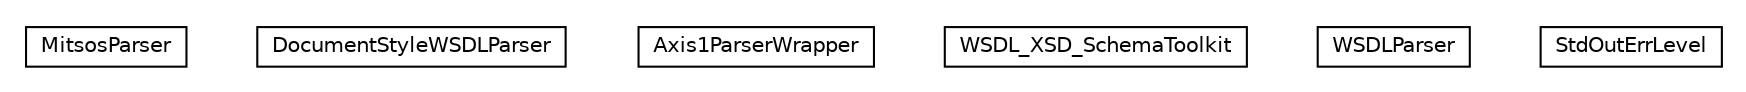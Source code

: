 #!/usr/local/bin/dot
#
# Class diagram 
# Generated by UMLGraph version R5_6-24-gf6e263 (http://www.umlgraph.org/)
#

digraph G {
	edge [fontname="Helvetica",fontsize=10,labelfontname="Helvetica",labelfontsize=10];
	node [fontname="Helvetica",fontsize=10,shape=plaintext];
	nodesep=0.25;
	ranksep=0.5;
	// org.universAAL.ri.wsdlToolkit.parser.MitsosParser
	c870 [label=<<table title="org.universAAL.ri.wsdlToolkit.parser.MitsosParser" border="0" cellborder="1" cellspacing="0" cellpadding="2" port="p" href="./MitsosParser.html">
		<tr><td><table border="0" cellspacing="0" cellpadding="1">
<tr><td align="center" balign="center"> MitsosParser </td></tr>
		</table></td></tr>
		</table>>, URL="./MitsosParser.html", fontname="Helvetica", fontcolor="black", fontsize=10.0];
	// org.universAAL.ri.wsdlToolkit.parser.DocumentStyleWSDLParser
	c871 [label=<<table title="org.universAAL.ri.wsdlToolkit.parser.DocumentStyleWSDLParser" border="0" cellborder="1" cellspacing="0" cellpadding="2" port="p" href="./DocumentStyleWSDLParser.html">
		<tr><td><table border="0" cellspacing="0" cellpadding="1">
<tr><td align="center" balign="center"> DocumentStyleWSDLParser </td></tr>
		</table></td></tr>
		</table>>, URL="./DocumentStyleWSDLParser.html", fontname="Helvetica", fontcolor="black", fontsize=10.0];
	// org.universAAL.ri.wsdlToolkit.parser.Axis1ParserWrapper
	c872 [label=<<table title="org.universAAL.ri.wsdlToolkit.parser.Axis1ParserWrapper" border="0" cellborder="1" cellspacing="0" cellpadding="2" port="p" href="./Axis1ParserWrapper.html">
		<tr><td><table border="0" cellspacing="0" cellpadding="1">
<tr><td align="center" balign="center"> Axis1ParserWrapper </td></tr>
		</table></td></tr>
		</table>>, URL="./Axis1ParserWrapper.html", fontname="Helvetica", fontcolor="black", fontsize=10.0];
	// org.universAAL.ri.wsdlToolkit.parser.WSDL_XSD_SchemaToolkit
	c873 [label=<<table title="org.universAAL.ri.wsdlToolkit.parser.WSDL_XSD_SchemaToolkit" border="0" cellborder="1" cellspacing="0" cellpadding="2" port="p" href="./WSDL_XSD_SchemaToolkit.html">
		<tr><td><table border="0" cellspacing="0" cellpadding="1">
<tr><td align="center" balign="center"> WSDL_XSD_SchemaToolkit </td></tr>
		</table></td></tr>
		</table>>, URL="./WSDL_XSD_SchemaToolkit.html", fontname="Helvetica", fontcolor="black", fontsize=10.0];
	// org.universAAL.ri.wsdlToolkit.parser.WSDLParser
	c874 [label=<<table title="org.universAAL.ri.wsdlToolkit.parser.WSDLParser" border="0" cellborder="1" cellspacing="0" cellpadding="2" port="p" href="./WSDLParser.html">
		<tr><td><table border="0" cellspacing="0" cellpadding="1">
<tr><td align="center" balign="center"> WSDLParser </td></tr>
		</table></td></tr>
		</table>>, URL="./WSDLParser.html", fontname="Helvetica", fontcolor="black", fontsize=10.0];
	// org.universAAL.ri.wsdlToolkit.parser.StdOutErrLevel
	c875 [label=<<table title="org.universAAL.ri.wsdlToolkit.parser.StdOutErrLevel" border="0" cellborder="1" cellspacing="0" cellpadding="2" port="p" href="./StdOutErrLevel.html">
		<tr><td><table border="0" cellspacing="0" cellpadding="1">
<tr><td align="center" balign="center"> StdOutErrLevel </td></tr>
		</table></td></tr>
		</table>>, URL="./StdOutErrLevel.html", fontname="Helvetica", fontcolor="black", fontsize=10.0];
}

